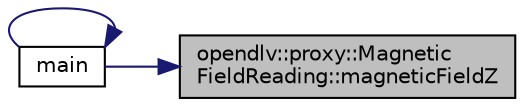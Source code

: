 digraph "opendlv::proxy::MagneticFieldReading::magneticFieldZ"
{
 // LATEX_PDF_SIZE
  edge [fontname="Helvetica",fontsize="10",labelfontname="Helvetica",labelfontsize="10"];
  node [fontname="Helvetica",fontsize="10",shape=record];
  rankdir="RL";
  Node1 [label="opendlv::proxy::Magnetic\lFieldReading::magneticFieldZ",height=0.2,width=0.4,color="black", fillcolor="grey75", style="filled", fontcolor="black",tooltip=" "];
  Node1 -> Node2 [dir="back",color="midnightblue",fontsize="10",style="solid",fontname="Helvetica"];
  Node2 [label="main",height=0.2,width=0.4,color="black", fillcolor="white", style="filled",URL="$opencv-template_8cpp.html#af19ddca125f05a2090dd132045573ee4",tooltip=" "];
  Node2 -> Node2 [dir="back",color="midnightblue",fontsize="10",style="solid",fontname="Helvetica"];
}
